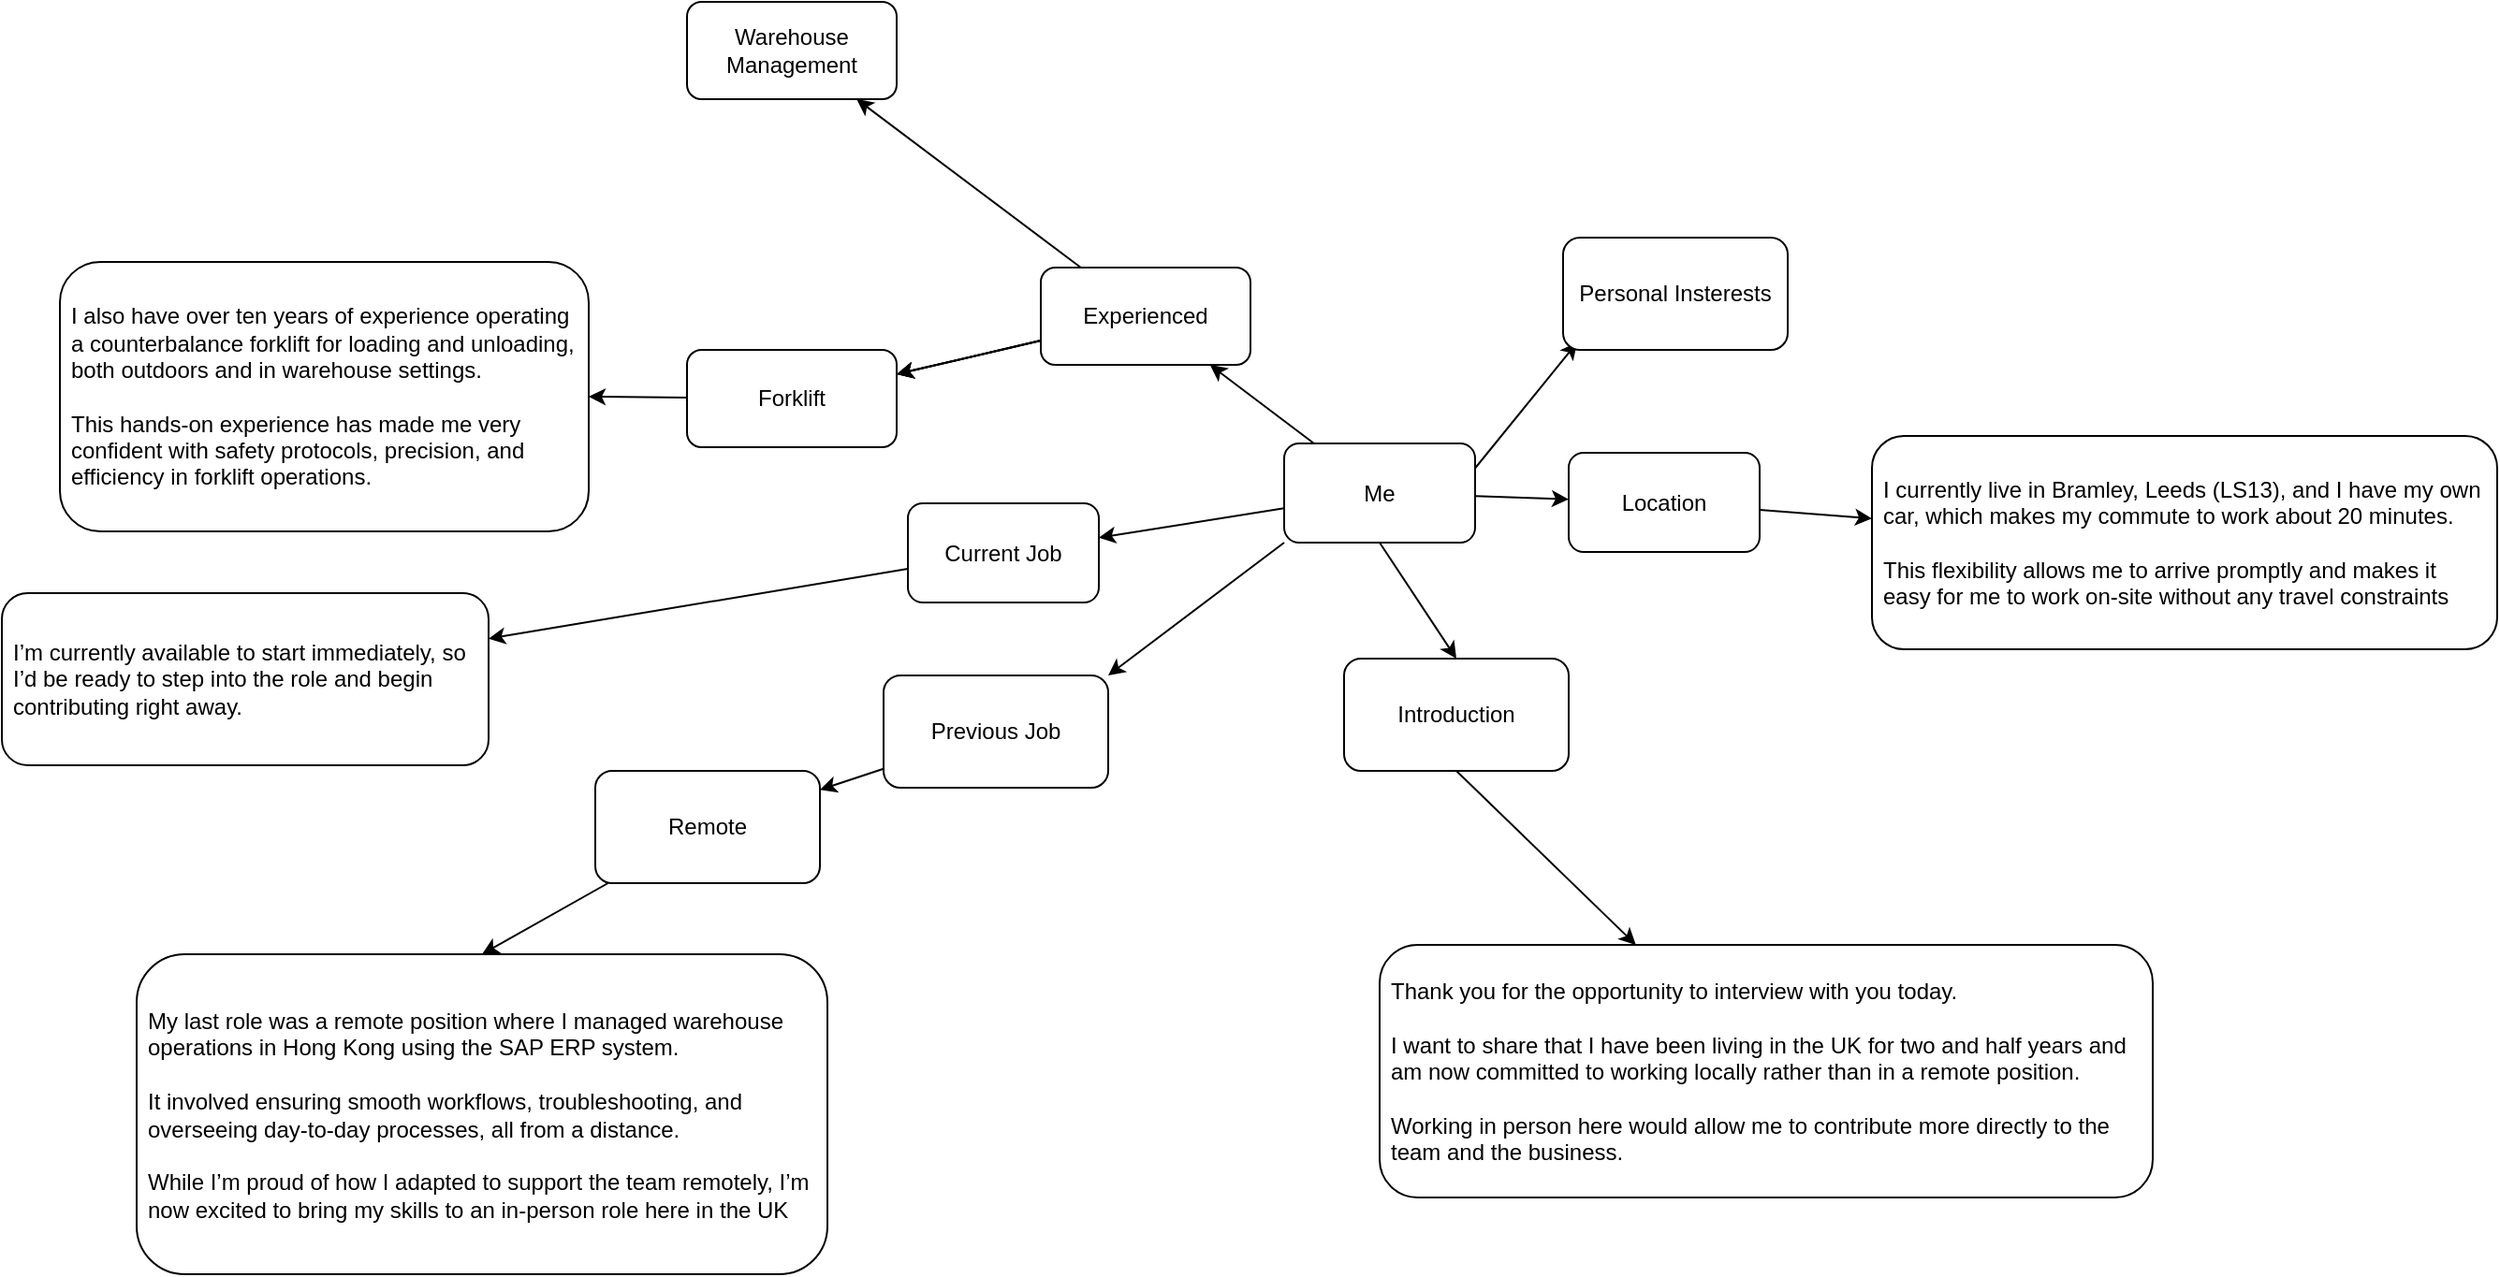 <mxfile border="50" scale="3" compressed="false" locked="false" version="24.8.3">
  <diagram name="Blank" id="YmL12bMKpDGza6XwsDPr">
    <mxGraphModel dx="2496" dy="1110" grid="0" gridSize="10" guides="1" tooltips="1" connect="1" arrows="1" fold="1" page="0" pageScale="1" pageWidth="1169" pageHeight="827" background="none" math="1" shadow="0">
      <root>
        <mxCell id="X5NqExCQtvZxIxQ7pmgY-0" />
        <mxCell id="1" parent="X5NqExCQtvZxIxQ7pmgY-0" />
        <mxCell id="CrhUcrs_FSrIWFr5ItiK-42" value="" style="rounded=0;orthogonalLoop=1;jettySize=auto;html=1;" edge="1" parent="1" source="CrhUcrs_FSrIWFr5ItiK-27" target="CrhUcrs_FSrIWFr5ItiK-41">
          <mxGeometry relative="1" as="geometry" />
        </mxCell>
        <mxCell id="CrhUcrs_FSrIWFr5ItiK-46" value="" style="edgeStyle=none;rounded=0;orthogonalLoop=1;jettySize=auto;html=1;" edge="1" parent="1" source="CrhUcrs_FSrIWFr5ItiK-27" target="CrhUcrs_FSrIWFr5ItiK-45">
          <mxGeometry relative="1" as="geometry" />
        </mxCell>
        <mxCell id="CrhUcrs_FSrIWFr5ItiK-50" value="" style="edgeStyle=none;rounded=0;orthogonalLoop=1;jettySize=auto;html=1;fontFamily=Helvetica;fontSize=12;fontColor=default;" edge="1" parent="1" source="CrhUcrs_FSrIWFr5ItiK-27" target="CrhUcrs_FSrIWFr5ItiK-49">
          <mxGeometry relative="1" as="geometry" />
        </mxCell>
        <mxCell id="CrhUcrs_FSrIWFr5ItiK-27" value="Me" style="rounded=1;whiteSpace=wrap;html=1;" vertex="1" parent="1">
          <mxGeometry x="-360" y="58" width="102" height="53" as="geometry" />
        </mxCell>
        <mxCell id="CrhUcrs_FSrIWFr5ItiK-28" value="" style="rounded=0;orthogonalLoop=1;jettySize=auto;html=1;swimlaneLine=1;exitX=0.5;exitY=1;exitDx=0;exitDy=0;entryX=0.5;entryY=0;entryDx=0;entryDy=0;" edge="1" parent="1" source="CrhUcrs_FSrIWFr5ItiK-27" target="CrhUcrs_FSrIWFr5ItiK-29">
          <mxGeometry relative="1" as="geometry" />
        </mxCell>
        <mxCell id="CrhUcrs_FSrIWFr5ItiK-29" value="Introduction" style="rounded=1;whiteSpace=wrap;html=1;" vertex="1" parent="1">
          <mxGeometry x="-328" y="173" width="120" height="60" as="geometry" />
        </mxCell>
        <mxCell id="CrhUcrs_FSrIWFr5ItiK-32" value="" style="rounded=0;orthogonalLoop=1;jettySize=auto;html=1;exitX=1;exitY=0.25;exitDx=0;exitDy=0;swimlaneLine=1;entryX=0.063;entryY=0.933;entryDx=0;entryDy=0;entryPerimeter=0;" edge="1" parent="1" source="CrhUcrs_FSrIWFr5ItiK-27" target="CrhUcrs_FSrIWFr5ItiK-33">
          <mxGeometry relative="1" as="geometry" />
        </mxCell>
        <mxCell id="CrhUcrs_FSrIWFr5ItiK-33" value="Personal Insterests" style="rounded=1;whiteSpace=wrap;html=1;" vertex="1" parent="1">
          <mxGeometry x="-211" y="-52" width="120" height="60" as="geometry" />
        </mxCell>
        <mxCell id="CrhUcrs_FSrIWFr5ItiK-34" value="" style="rounded=0;orthogonalLoop=1;jettySize=auto;html=1;swimlaneLine=1;exitX=0.5;exitY=1;exitDx=0;exitDy=0;" edge="1" parent="1" source="CrhUcrs_FSrIWFr5ItiK-29" target="CrhUcrs_FSrIWFr5ItiK-35">
          <mxGeometry relative="1" as="geometry">
            <mxPoint x="-949" y="-4" as="sourcePoint" />
          </mxGeometry>
        </mxCell>
        <mxCell id="CrhUcrs_FSrIWFr5ItiK-35" value="Thank you for the opportunity to interview with you today.&#xa;&#xa;I want to share that I have been living in the UK for two and half years and am now committed to working locally rather than in a remote position. &#xa;&#xa;Working in person here would allow me to contribute more directly to the team and the business." style="rounded=1;whiteSpace=wrap;perimeterSpacing=0;align=left;textDirection=ltr;spacingLeft=4;spacingRight=3;" vertex="1" parent="1">
          <mxGeometry x="-309" y="326" width="413" height="135" as="geometry" />
        </mxCell>
        <mxCell id="CrhUcrs_FSrIWFr5ItiK-36" value="" style="rounded=0;orthogonalLoop=1;jettySize=auto;html=1;swimlaneLine=1;entryX=1;entryY=0;entryDx=0;entryDy=0;exitX=0;exitY=1;exitDx=0;exitDy=0;" edge="1" parent="1" target="CrhUcrs_FSrIWFr5ItiK-37" source="CrhUcrs_FSrIWFr5ItiK-27">
          <mxGeometry relative="1" as="geometry">
            <mxPoint x="-345" y="111" as="sourcePoint" />
            <mxPoint x="-442" y="181" as="targetPoint" />
          </mxGeometry>
        </mxCell>
        <mxCell id="CrhUcrs_FSrIWFr5ItiK-64" value="" style="edgeStyle=none;rounded=0;orthogonalLoop=1;jettySize=auto;html=1;fontFamily=Helvetica;fontSize=12;fontColor=default;" edge="1" parent="1" source="CrhUcrs_FSrIWFr5ItiK-37" target="CrhUcrs_FSrIWFr5ItiK-63">
          <mxGeometry relative="1" as="geometry" />
        </mxCell>
        <mxCell id="CrhUcrs_FSrIWFr5ItiK-37" value="Previous&lt;span style=&quot;background-color: initial;&quot;&gt;&amp;nbsp;Job&lt;/span&gt;" style="rounded=1;whiteSpace=wrap;html=1;" vertex="1" parent="1">
          <mxGeometry x="-574" y="182" width="120" height="60" as="geometry" />
        </mxCell>
        <mxCell id="CrhUcrs_FSrIWFr5ItiK-38" value="My last role was a remote position where I managed warehouse operations in Hong Kong using the SAP ERP system. &#xa;&#xa;It involved ensuring smooth workflows, troubleshooting, and overseeing day-to-day processes, all from a distance. &#xa;&#xa;While I’m proud of how I adapted to support the team remotely, I’m now excited to bring my skills to an in-person role here in the UK" style="rounded=1;whiteSpace=wrap;spacingLeft=4;align=left;spacingRight=4;fontFamily=Helvetica;" vertex="1" parent="1">
          <mxGeometry x="-973" y="331" width="369" height="171" as="geometry" />
        </mxCell>
        <mxCell id="CrhUcrs_FSrIWFr5ItiK-56" value="" style="edgeStyle=none;rounded=0;orthogonalLoop=1;jettySize=auto;html=1;fontFamily=Helvetica;fontSize=12;fontColor=default;" edge="1" parent="1" source="CrhUcrs_FSrIWFr5ItiK-41" target="CrhUcrs_FSrIWFr5ItiK-55">
          <mxGeometry relative="1" as="geometry" />
        </mxCell>
        <mxCell id="CrhUcrs_FSrIWFr5ItiK-58" value="" style="edgeStyle=none;rounded=0;orthogonalLoop=1;jettySize=auto;html=1;fontFamily=Helvetica;fontSize=12;fontColor=default;" edge="1" parent="1" source="CrhUcrs_FSrIWFr5ItiK-41" target="CrhUcrs_FSrIWFr5ItiK-55">
          <mxGeometry relative="1" as="geometry" />
        </mxCell>
        <mxCell id="CrhUcrs_FSrIWFr5ItiK-59" value="" style="edgeStyle=none;rounded=0;orthogonalLoop=1;jettySize=auto;html=1;fontFamily=Helvetica;fontSize=12;fontColor=default;" edge="1" parent="1" source="CrhUcrs_FSrIWFr5ItiK-41" target="CrhUcrs_FSrIWFr5ItiK-55">
          <mxGeometry relative="1" as="geometry" />
        </mxCell>
        <mxCell id="CrhUcrs_FSrIWFr5ItiK-61" value="" style="edgeStyle=none;rounded=0;orthogonalLoop=1;jettySize=auto;html=1;fontFamily=Helvetica;fontSize=12;fontColor=default;" edge="1" parent="1" source="CrhUcrs_FSrIWFr5ItiK-41" target="CrhUcrs_FSrIWFr5ItiK-60">
          <mxGeometry relative="1" as="geometry" />
        </mxCell>
        <mxCell id="CrhUcrs_FSrIWFr5ItiK-41" value="Experienced" style="rounded=1;whiteSpace=wrap;html=1;" vertex="1" parent="1">
          <mxGeometry x="-490" y="-36" width="112" height="52" as="geometry" />
        </mxCell>
        <mxCell id="CrhUcrs_FSrIWFr5ItiK-48" value="" style="edgeStyle=none;rounded=0;orthogonalLoop=1;jettySize=auto;html=1;" edge="1" parent="1" source="CrhUcrs_FSrIWFr5ItiK-45" target="CrhUcrs_FSrIWFr5ItiK-47">
          <mxGeometry relative="1" as="geometry" />
        </mxCell>
        <mxCell id="CrhUcrs_FSrIWFr5ItiK-45" value="Location" style="rounded=1;whiteSpace=wrap;html=1;" vertex="1" parent="1">
          <mxGeometry x="-208" y="63" width="102" height="53" as="geometry" />
        </mxCell>
        <mxCell id="CrhUcrs_FSrIWFr5ItiK-47" value="I currently live in Bramley, Leeds (LS13), and I have my own car, which makes my commute to work about 20 minutes. &#xa;&#xa;This flexibility allows me to arrive promptly and makes it easy for me to work on-site without any travel constraints" style="rounded=1;whiteSpace=wrap;align=left;fontFamily=Helvetica;spacingLeft=4;spacingRight=4;" vertex="1" parent="1">
          <mxGeometry x="-46" y="54" width="334" height="114" as="geometry" />
        </mxCell>
        <mxCell id="CrhUcrs_FSrIWFr5ItiK-52" value="" style="edgeStyle=none;rounded=0;orthogonalLoop=1;jettySize=auto;html=1;fontFamily=Helvetica;fontSize=12;fontColor=default;" edge="1" parent="1" source="CrhUcrs_FSrIWFr5ItiK-49" target="CrhUcrs_FSrIWFr5ItiK-51">
          <mxGeometry relative="1" as="geometry" />
        </mxCell>
        <mxCell id="CrhUcrs_FSrIWFr5ItiK-49" value="Current Job" style="rounded=1;whiteSpace=wrap;html=1;" vertex="1" parent="1">
          <mxGeometry x="-561" y="90" width="102" height="53" as="geometry" />
        </mxCell>
        <mxCell id="CrhUcrs_FSrIWFr5ItiK-51" value="I’m currently available to start immediately, so I’d be ready to step into the role and begin contributing right away." style="rounded=1;whiteSpace=wrap;align=left;spacingLeft=4;spacingRight=4;" vertex="1" parent="1">
          <mxGeometry x="-1045" y="138" width="260" height="92" as="geometry" />
        </mxCell>
        <mxCell id="CrhUcrs_FSrIWFr5ItiK-53" value="I also have over ten years of experience operating a counterbalance forklift for loading and unloading, both outdoors and in warehouse settings. &#xa;&#xa;This hands-on experience has made me very confident with safety protocols, precision, and efficiency in forklift operations." style="rounded=1;whiteSpace=wrap;spacingLeft=4;spacingRight=4;align=left;" vertex="1" parent="1">
          <mxGeometry x="-1014" y="-39" width="282.5" height="144" as="geometry" />
        </mxCell>
        <mxCell id="CrhUcrs_FSrIWFr5ItiK-55" value="Forklift" style="rounded=1;whiteSpace=wrap;html=1;" vertex="1" parent="1">
          <mxGeometry x="-679" y="8" width="112" height="52" as="geometry" />
        </mxCell>
        <mxCell id="CrhUcrs_FSrIWFr5ItiK-57" style="edgeStyle=none;rounded=0;orthogonalLoop=1;jettySize=auto;html=1;fontFamily=Helvetica;fontSize=12;fontColor=default;entryX=1;entryY=0.5;entryDx=0;entryDy=0;" edge="1" parent="1" source="CrhUcrs_FSrIWFr5ItiK-55" target="CrhUcrs_FSrIWFr5ItiK-53">
          <mxGeometry relative="1" as="geometry">
            <mxPoint x="-632" y="-83" as="targetPoint" />
          </mxGeometry>
        </mxCell>
        <mxCell id="CrhUcrs_FSrIWFr5ItiK-60" value="Warehouse Management" style="rounded=1;whiteSpace=wrap;html=1;" vertex="1" parent="1">
          <mxGeometry x="-679" y="-178" width="112" height="52" as="geometry" />
        </mxCell>
        <mxCell id="CrhUcrs_FSrIWFr5ItiK-65" style="edgeStyle=none;rounded=0;orthogonalLoop=1;jettySize=auto;html=1;entryX=0.5;entryY=0;entryDx=0;entryDy=0;fontFamily=Helvetica;fontSize=12;fontColor=default;" edge="1" parent="1" source="CrhUcrs_FSrIWFr5ItiK-63" target="CrhUcrs_FSrIWFr5ItiK-38">
          <mxGeometry relative="1" as="geometry" />
        </mxCell>
        <mxCell id="CrhUcrs_FSrIWFr5ItiK-63" value="Remote" style="rounded=1;whiteSpace=wrap;html=1;" vertex="1" parent="1">
          <mxGeometry x="-728" y="233" width="120" height="60" as="geometry" />
        </mxCell>
      </root>
    </mxGraphModel>
  </diagram>
</mxfile>
